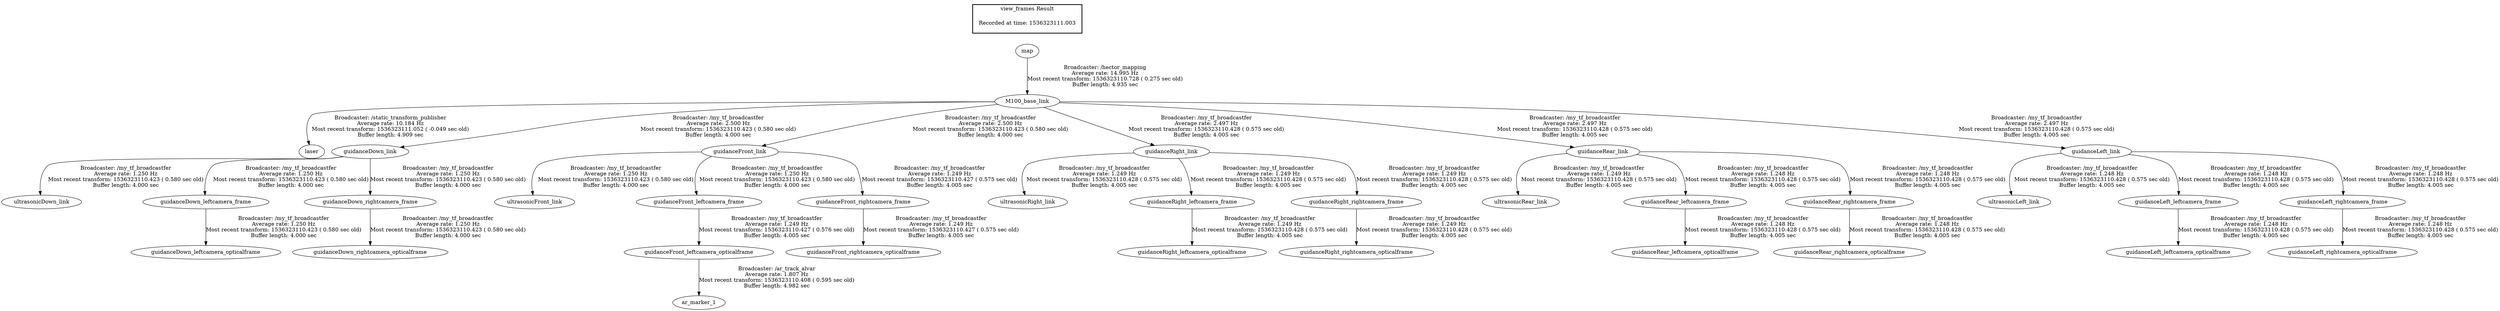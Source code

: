 digraph G {
"M100_base_link" -> "laser"[label="Broadcaster: /static_transform_publisher\nAverage rate: 10.184 Hz\nMost recent transform: 1536323111.052 ( -0.049 sec old)\nBuffer length: 4.909 sec\n"];
"map" -> "M100_base_link"[label="Broadcaster: /hector_mapping\nAverage rate: 14.995 Hz\nMost recent transform: 1536323110.728 ( 0.275 sec old)\nBuffer length: 4.935 sec\n"];
"M100_base_link" -> "guidanceDown_link"[label="Broadcaster: /my_tf_broadcastfer\nAverage rate: 2.500 Hz\nMost recent transform: 1536323110.423 ( 0.580 sec old)\nBuffer length: 4.000 sec\n"];
"guidanceDown_link" -> "ultrasonicDown_link"[label="Broadcaster: /my_tf_broadcastfer\nAverage rate: 1.250 Hz\nMost recent transform: 1536323110.423 ( 0.580 sec old)\nBuffer length: 4.000 sec\n"];
"guidanceDown_link" -> "guidanceDown_leftcamera_frame"[label="Broadcaster: /my_tf_broadcastfer\nAverage rate: 1.250 Hz\nMost recent transform: 1536323110.423 ( 0.580 sec old)\nBuffer length: 4.000 sec\n"];
"guidanceDown_leftcamera_frame" -> "guidanceDown_leftcamera_opticalframe"[label="Broadcaster: /my_tf_broadcastfer\nAverage rate: 1.250 Hz\nMost recent transform: 1536323110.423 ( 0.580 sec old)\nBuffer length: 4.000 sec\n"];
"guidanceDown_link" -> "guidanceDown_rightcamera_frame"[label="Broadcaster: /my_tf_broadcastfer\nAverage rate: 1.250 Hz\nMost recent transform: 1536323110.423 ( 0.580 sec old)\nBuffer length: 4.000 sec\n"];
"guidanceDown_rightcamera_frame" -> "guidanceDown_rightcamera_opticalframe"[label="Broadcaster: /my_tf_broadcastfer\nAverage rate: 1.250 Hz\nMost recent transform: 1536323110.423 ( 0.580 sec old)\nBuffer length: 4.000 sec\n"];
"M100_base_link" -> "guidanceFront_link"[label="Broadcaster: /my_tf_broadcastfer\nAverage rate: 2.500 Hz\nMost recent transform: 1536323110.423 ( 0.580 sec old)\nBuffer length: 4.000 sec\n"];
"guidanceFront_link" -> "ultrasonicFront_link"[label="Broadcaster: /my_tf_broadcastfer\nAverage rate: 1.250 Hz\nMost recent transform: 1536323110.423 ( 0.580 sec old)\nBuffer length: 4.000 sec\n"];
"guidanceFront_link" -> "guidanceFront_leftcamera_frame"[label="Broadcaster: /my_tf_broadcastfer\nAverage rate: 1.250 Hz\nMost recent transform: 1536323110.423 ( 0.580 sec old)\nBuffer length: 4.000 sec\n"];
"guidanceFront_leftcamera_frame" -> "guidanceFront_leftcamera_opticalframe"[label="Broadcaster: /my_tf_broadcastfer\nAverage rate: 1.249 Hz\nMost recent transform: 1536323110.427 ( 0.576 sec old)\nBuffer length: 4.005 sec\n"];
"guidanceFront_link" -> "guidanceFront_rightcamera_frame"[label="Broadcaster: /my_tf_broadcastfer\nAverage rate: 1.249 Hz\nMost recent transform: 1536323110.427 ( 0.575 sec old)\nBuffer length: 4.005 sec\n"];
"guidanceFront_rightcamera_frame" -> "guidanceFront_rightcamera_opticalframe"[label="Broadcaster: /my_tf_broadcastfer\nAverage rate: 1.249 Hz\nMost recent transform: 1536323110.427 ( 0.575 sec old)\nBuffer length: 4.005 sec\n"];
"M100_base_link" -> "guidanceRight_link"[label="Broadcaster: /my_tf_broadcastfer\nAverage rate: 2.497 Hz\nMost recent transform: 1536323110.428 ( 0.575 sec old)\nBuffer length: 4.005 sec\n"];
"guidanceRight_link" -> "ultrasonicRight_link"[label="Broadcaster: /my_tf_broadcastfer\nAverage rate: 1.249 Hz\nMost recent transform: 1536323110.428 ( 0.575 sec old)\nBuffer length: 4.005 sec\n"];
"guidanceRight_link" -> "guidanceRight_leftcamera_frame"[label="Broadcaster: /my_tf_broadcastfer\nAverage rate: 1.249 Hz\nMost recent transform: 1536323110.428 ( 0.575 sec old)\nBuffer length: 4.005 sec\n"];
"guidanceRight_leftcamera_frame" -> "guidanceRight_leftcamera_opticalframe"[label="Broadcaster: /my_tf_broadcastfer\nAverage rate: 1.249 Hz\nMost recent transform: 1536323110.428 ( 0.575 sec old)\nBuffer length: 4.005 sec\n"];
"guidanceRight_link" -> "guidanceRight_rightcamera_frame"[label="Broadcaster: /my_tf_broadcastfer\nAverage rate: 1.249 Hz\nMost recent transform: 1536323110.428 ( 0.575 sec old)\nBuffer length: 4.005 sec\n"];
"guidanceRight_rightcamera_frame" -> "guidanceRight_rightcamera_opticalframe"[label="Broadcaster: /my_tf_broadcastfer\nAverage rate: 1.249 Hz\nMost recent transform: 1536323110.428 ( 0.575 sec old)\nBuffer length: 4.005 sec\n"];
"M100_base_link" -> "guidanceRear_link"[label="Broadcaster: /my_tf_broadcastfer\nAverage rate: 2.497 Hz\nMost recent transform: 1536323110.428 ( 0.575 sec old)\nBuffer length: 4.005 sec\n"];
"guidanceRear_link" -> "ultrasonicRear_link"[label="Broadcaster: /my_tf_broadcastfer\nAverage rate: 1.249 Hz\nMost recent transform: 1536323110.428 ( 0.575 sec old)\nBuffer length: 4.005 sec\n"];
"guidanceRear_link" -> "guidanceRear_leftcamera_frame"[label="Broadcaster: /my_tf_broadcastfer\nAverage rate: 1.248 Hz\nMost recent transform: 1536323110.428 ( 0.575 sec old)\nBuffer length: 4.005 sec\n"];
"guidanceRear_leftcamera_frame" -> "guidanceRear_leftcamera_opticalframe"[label="Broadcaster: /my_tf_broadcastfer\nAverage rate: 1.248 Hz\nMost recent transform: 1536323110.428 ( 0.575 sec old)\nBuffer length: 4.005 sec\n"];
"guidanceRear_link" -> "guidanceRear_rightcamera_frame"[label="Broadcaster: /my_tf_broadcastfer\nAverage rate: 1.248 Hz\nMost recent transform: 1536323110.428 ( 0.575 sec old)\nBuffer length: 4.005 sec\n"];
"guidanceRear_rightcamera_frame" -> "guidanceRear_rightcamera_opticalframe"[label="Broadcaster: /my_tf_broadcastfer\nAverage rate: 1.248 Hz\nMost recent transform: 1536323110.428 ( 0.575 sec old)\nBuffer length: 4.005 sec\n"];
"M100_base_link" -> "guidanceLeft_link"[label="Broadcaster: /my_tf_broadcastfer\nAverage rate: 2.497 Hz\nMost recent transform: 1536323110.428 ( 0.575 sec old)\nBuffer length: 4.005 sec\n"];
"guidanceLeft_link" -> "ultrasonicLeft_link"[label="Broadcaster: /my_tf_broadcastfer\nAverage rate: 1.248 Hz\nMost recent transform: 1536323110.428 ( 0.575 sec old)\nBuffer length: 4.005 sec\n"];
"guidanceLeft_link" -> "guidanceLeft_leftcamera_frame"[label="Broadcaster: /my_tf_broadcastfer\nAverage rate: 1.248 Hz\nMost recent transform: 1536323110.428 ( 0.575 sec old)\nBuffer length: 4.005 sec\n"];
"guidanceLeft_leftcamera_frame" -> "guidanceLeft_leftcamera_opticalframe"[label="Broadcaster: /my_tf_broadcastfer\nAverage rate: 1.248 Hz\nMost recent transform: 1536323110.428 ( 0.575 sec old)\nBuffer length: 4.005 sec\n"];
"guidanceLeft_link" -> "guidanceLeft_rightcamera_frame"[label="Broadcaster: /my_tf_broadcastfer\nAverage rate: 1.248 Hz\nMost recent transform: 1536323110.428 ( 0.575 sec old)\nBuffer length: 4.005 sec\n"];
"guidanceLeft_rightcamera_frame" -> "guidanceLeft_rightcamera_opticalframe"[label="Broadcaster: /my_tf_broadcastfer\nAverage rate: 1.248 Hz\nMost recent transform: 1536323110.428 ( 0.575 sec old)\nBuffer length: 4.005 sec\n"];
"guidanceFront_leftcamera_opticalframe" -> "ar_marker_1"[label="Broadcaster: /ar_track_alvar\nAverage rate: 1.807 Hz\nMost recent transform: 1536323110.408 ( 0.595 sec old)\nBuffer length: 4.982 sec\n"];
edge [style=invis];
 subgraph cluster_legend { style=bold; color=black; label ="view_frames Result";
"Recorded at time: 1536323111.003"[ shape=plaintext ] ;
 }->"map";
}